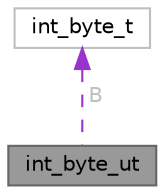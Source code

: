 digraph "int_byte_ut"
{
 // LATEX_PDF_SIZE
  bgcolor="transparent";
  edge [fontname=Helvetica,fontsize=10,labelfontname=Helvetica,labelfontsize=10];
  node [fontname=Helvetica,fontsize=10,shape=box,height=0.2,width=0.4];
  Node1 [id="Node000001",label="int_byte_ut",height=0.2,width=0.4,color="gray40", fillcolor="grey60", style="filled", fontcolor="black",tooltip=" "];
  Node2 -> Node1 [id="edge1_Node000001_Node000002",dir="back",color="darkorchid3",style="dashed",tooltip=" ",label=" B",fontcolor="grey" ];
  Node2 [id="Node000002",label="int_byte_t",height=0.2,width=0.4,color="grey75", fillcolor="white", style="filled",URL="$structint__byte__t.html",tooltip=" "];
}
